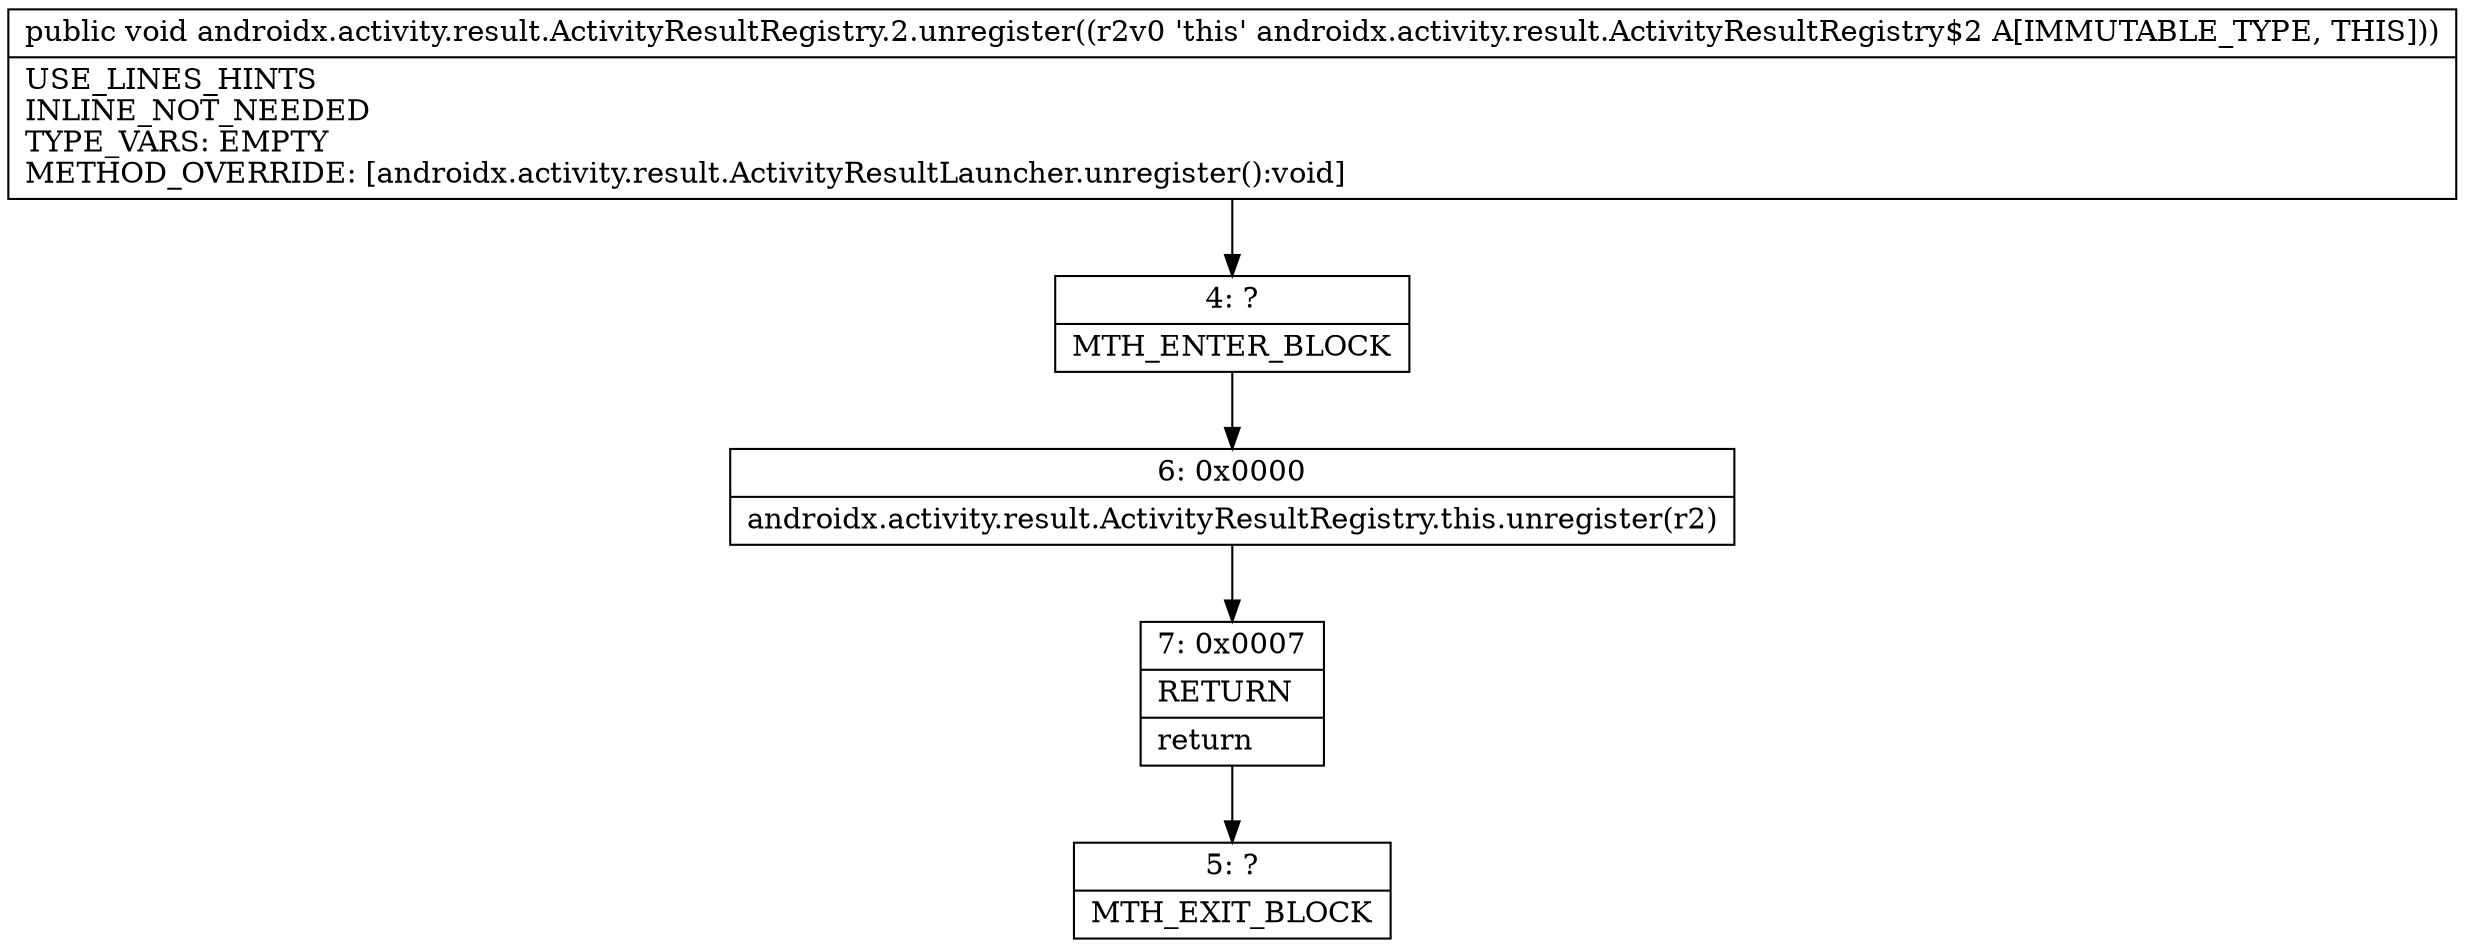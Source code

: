 digraph "CFG forandroidx.activity.result.ActivityResultRegistry.2.unregister()V" {
Node_4 [shape=record,label="{4\:\ ?|MTH_ENTER_BLOCK\l}"];
Node_6 [shape=record,label="{6\:\ 0x0000|androidx.activity.result.ActivityResultRegistry.this.unregister(r2)\l}"];
Node_7 [shape=record,label="{7\:\ 0x0007|RETURN\l|return\l}"];
Node_5 [shape=record,label="{5\:\ ?|MTH_EXIT_BLOCK\l}"];
MethodNode[shape=record,label="{public void androidx.activity.result.ActivityResultRegistry.2.unregister((r2v0 'this' androidx.activity.result.ActivityResultRegistry$2 A[IMMUTABLE_TYPE, THIS]))  | USE_LINES_HINTS\lINLINE_NOT_NEEDED\lTYPE_VARS: EMPTY\lMETHOD_OVERRIDE: [androidx.activity.result.ActivityResultLauncher.unregister():void]\l}"];
MethodNode -> Node_4;Node_4 -> Node_6;
Node_6 -> Node_7;
Node_7 -> Node_5;
}

